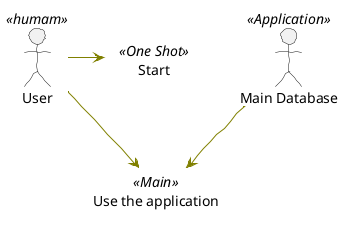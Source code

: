 @startuml
skinparam handwritten true
skinparam usecase {
	BackgroundColor DarkSeaGreen
	BorderColor DarkSlateGray
	BackgroundColor << Main >> YellowGreen
	BorderColor << Main >> YellowGreen
	ArrowColor Olive
	ActorBorderColor black
	ActorFontName Courier
	ActorBackgroundColor << Human >> Gold
}

User << humam >>
:Main Database: as MySql << Application >>
(Start) << One Shot >>
(Use the application) as (Use) << Main >>

User -> (Start)
User --> (Use)

MySql --> (Use)
@enduml